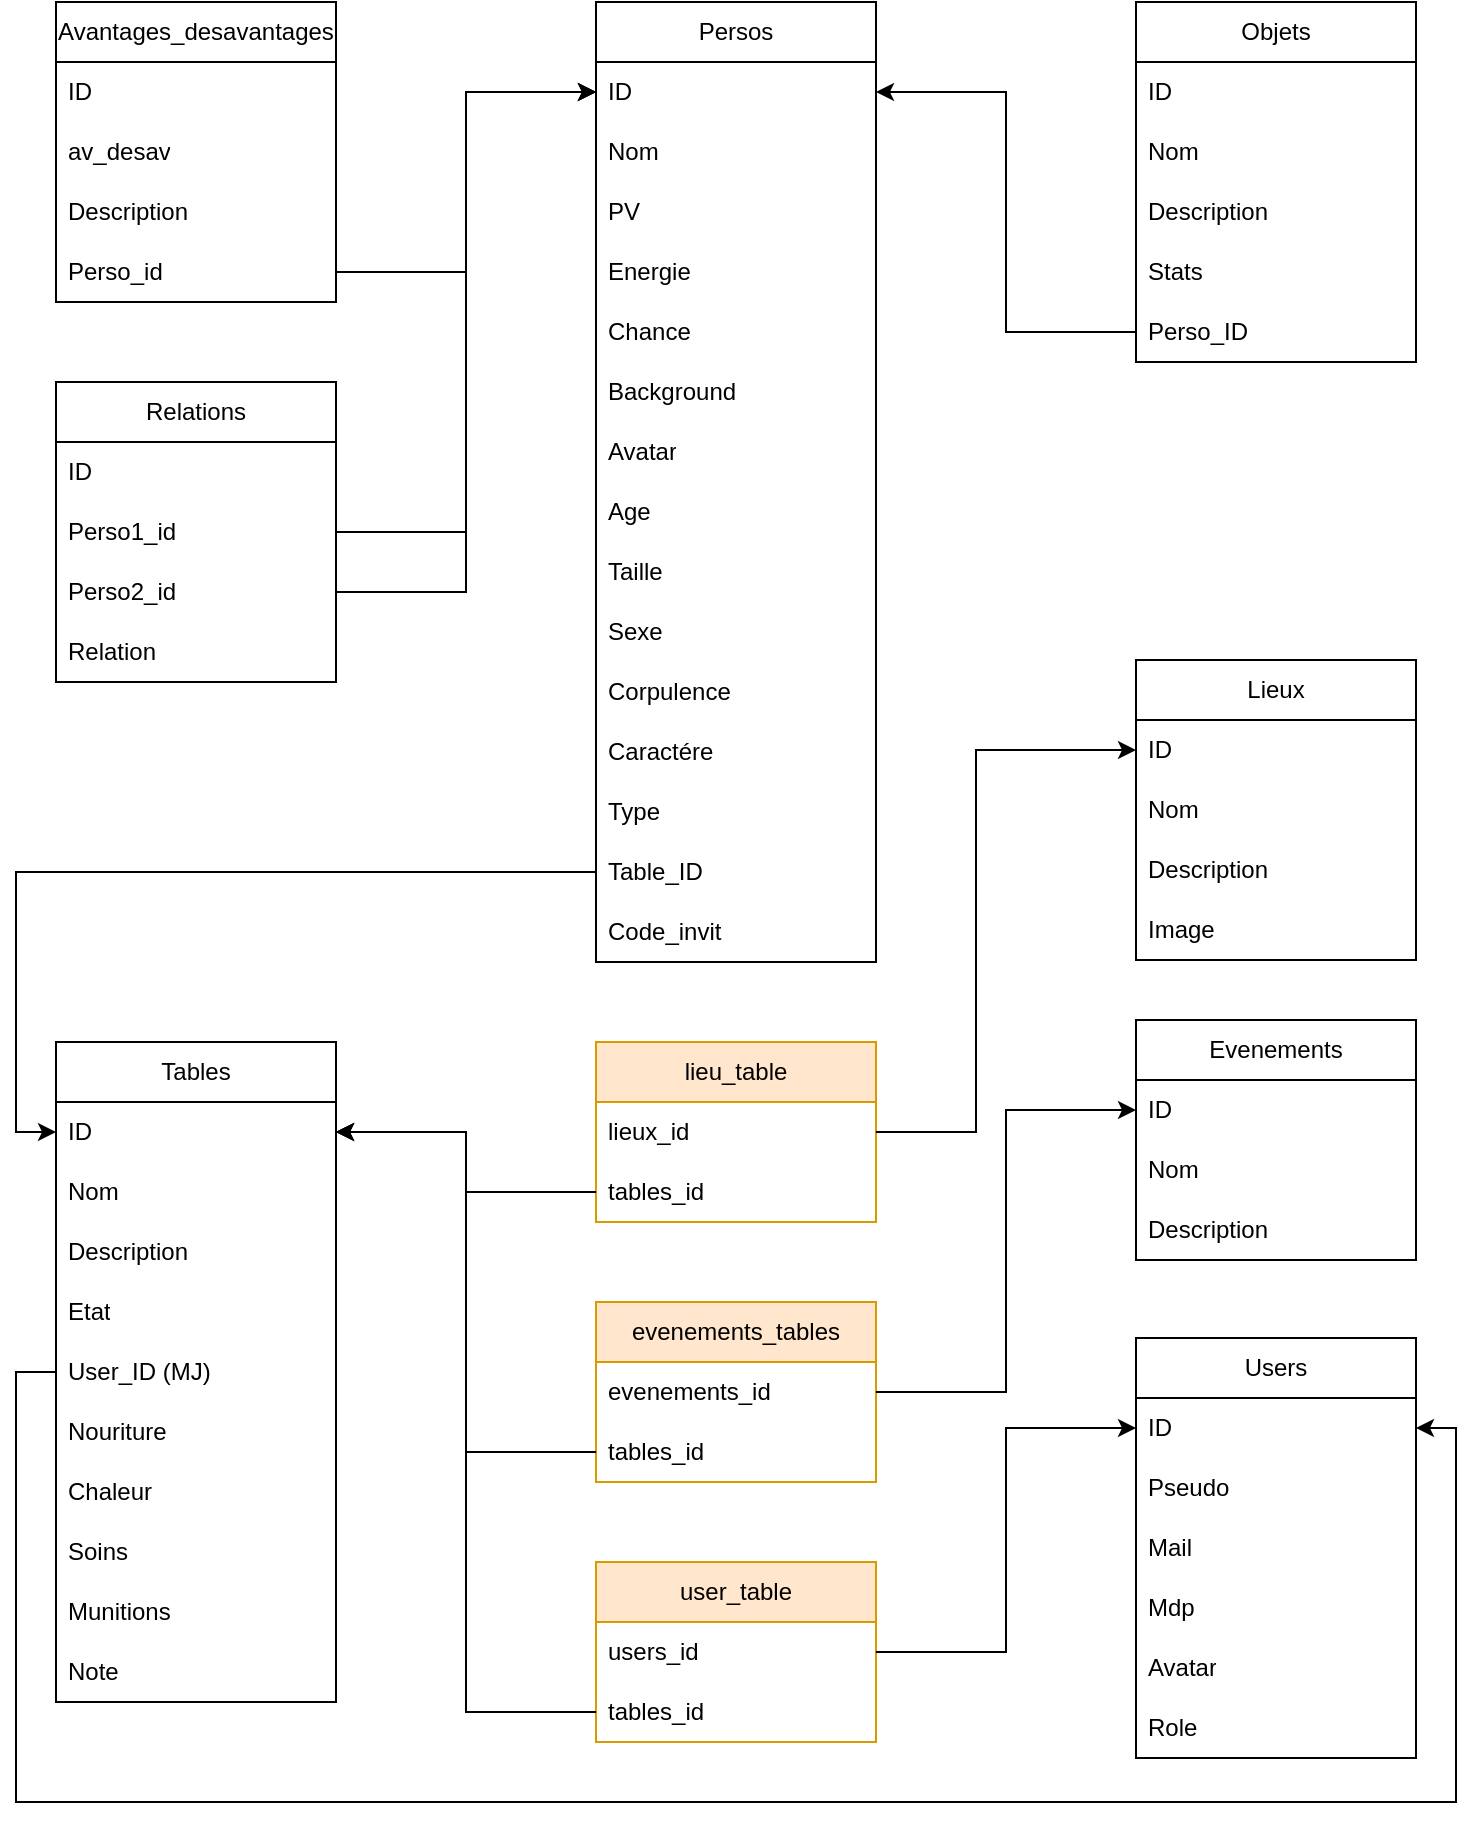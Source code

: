 <mxfile version="21.2.9" type="github">
  <diagram name="Page-1" id="Z51CJz-SSdaCgO5ZE1-a">
    <mxGraphModel dx="1434" dy="756" grid="1" gridSize="10" guides="1" tooltips="1" connect="1" arrows="1" fold="1" page="1" pageScale="1" pageWidth="827" pageHeight="1169" math="0" shadow="0">
      <root>
        <mxCell id="0" />
        <mxCell id="1" parent="0" />
        <mxCell id="J40Q3f0S2mLaKKjMADyJ-2" value="Persos" style="swimlane;fontStyle=0;childLayout=stackLayout;horizontal=1;startSize=30;horizontalStack=0;resizeParent=1;resizeParentMax=0;resizeLast=0;collapsible=1;marginBottom=0;whiteSpace=wrap;html=1;" vertex="1" parent="1">
          <mxGeometry x="330" y="100" width="140" height="480" as="geometry">
            <mxRectangle x="330" y="100" width="70" height="30" as="alternateBounds" />
          </mxGeometry>
        </mxCell>
        <mxCell id="J40Q3f0S2mLaKKjMADyJ-3" value="ID" style="text;strokeColor=none;fillColor=none;align=left;verticalAlign=middle;spacingLeft=4;spacingRight=4;overflow=hidden;points=[[0,0.5],[1,0.5]];portConstraint=eastwest;rotatable=0;whiteSpace=wrap;html=1;" vertex="1" parent="J40Q3f0S2mLaKKjMADyJ-2">
          <mxGeometry y="30" width="140" height="30" as="geometry" />
        </mxCell>
        <mxCell id="J40Q3f0S2mLaKKjMADyJ-4" value="Nom" style="text;strokeColor=none;fillColor=none;align=left;verticalAlign=middle;spacingLeft=4;spacingRight=4;overflow=hidden;points=[[0,0.5],[1,0.5]];portConstraint=eastwest;rotatable=0;whiteSpace=wrap;html=1;" vertex="1" parent="J40Q3f0S2mLaKKjMADyJ-2">
          <mxGeometry y="60" width="140" height="30" as="geometry" />
        </mxCell>
        <mxCell id="J40Q3f0S2mLaKKjMADyJ-5" value="PV" style="text;strokeColor=none;fillColor=none;align=left;verticalAlign=middle;spacingLeft=4;spacingRight=4;overflow=hidden;points=[[0,0.5],[1,0.5]];portConstraint=eastwest;rotatable=0;whiteSpace=wrap;html=1;" vertex="1" parent="J40Q3f0S2mLaKKjMADyJ-2">
          <mxGeometry y="90" width="140" height="30" as="geometry" />
        </mxCell>
        <mxCell id="J40Q3f0S2mLaKKjMADyJ-7" value="Energie" style="text;strokeColor=none;fillColor=none;align=left;verticalAlign=middle;spacingLeft=4;spacingRight=4;overflow=hidden;points=[[0,0.5],[1,0.5]];portConstraint=eastwest;rotatable=0;whiteSpace=wrap;html=1;" vertex="1" parent="J40Q3f0S2mLaKKjMADyJ-2">
          <mxGeometry y="120" width="140" height="30" as="geometry" />
        </mxCell>
        <mxCell id="J40Q3f0S2mLaKKjMADyJ-6" value="Chance" style="text;strokeColor=none;fillColor=none;align=left;verticalAlign=middle;spacingLeft=4;spacingRight=4;overflow=hidden;points=[[0,0.5],[1,0.5]];portConstraint=eastwest;rotatable=0;whiteSpace=wrap;html=1;" vertex="1" parent="J40Q3f0S2mLaKKjMADyJ-2">
          <mxGeometry y="150" width="140" height="30" as="geometry" />
        </mxCell>
        <mxCell id="J40Q3f0S2mLaKKjMADyJ-10" value="Background" style="text;strokeColor=none;fillColor=none;align=left;verticalAlign=middle;spacingLeft=4;spacingRight=4;overflow=hidden;points=[[0,0.5],[1,0.5]];portConstraint=eastwest;rotatable=0;whiteSpace=wrap;html=1;" vertex="1" parent="J40Q3f0S2mLaKKjMADyJ-2">
          <mxGeometry y="180" width="140" height="30" as="geometry" />
        </mxCell>
        <mxCell id="J40Q3f0S2mLaKKjMADyJ-11" value="Avatar" style="text;strokeColor=none;fillColor=none;align=left;verticalAlign=middle;spacingLeft=4;spacingRight=4;overflow=hidden;points=[[0,0.5],[1,0.5]];portConstraint=eastwest;rotatable=0;whiteSpace=wrap;html=1;" vertex="1" parent="J40Q3f0S2mLaKKjMADyJ-2">
          <mxGeometry y="210" width="140" height="30" as="geometry" />
        </mxCell>
        <mxCell id="J40Q3f0S2mLaKKjMADyJ-15" value="Age" style="text;strokeColor=none;fillColor=none;align=left;verticalAlign=middle;spacingLeft=4;spacingRight=4;overflow=hidden;points=[[0,0.5],[1,0.5]];portConstraint=eastwest;rotatable=0;whiteSpace=wrap;html=1;" vertex="1" parent="J40Q3f0S2mLaKKjMADyJ-2">
          <mxGeometry y="240" width="140" height="30" as="geometry" />
        </mxCell>
        <mxCell id="J40Q3f0S2mLaKKjMADyJ-16" value="Taille" style="text;strokeColor=none;fillColor=none;align=left;verticalAlign=middle;spacingLeft=4;spacingRight=4;overflow=hidden;points=[[0,0.5],[1,0.5]];portConstraint=eastwest;rotatable=0;whiteSpace=wrap;html=1;" vertex="1" parent="J40Q3f0S2mLaKKjMADyJ-2">
          <mxGeometry y="270" width="140" height="30" as="geometry" />
        </mxCell>
        <mxCell id="J40Q3f0S2mLaKKjMADyJ-17" value="Sexe" style="text;strokeColor=none;fillColor=none;align=left;verticalAlign=middle;spacingLeft=4;spacingRight=4;overflow=hidden;points=[[0,0.5],[1,0.5]];portConstraint=eastwest;rotatable=0;whiteSpace=wrap;html=1;" vertex="1" parent="J40Q3f0S2mLaKKjMADyJ-2">
          <mxGeometry y="300" width="140" height="30" as="geometry" />
        </mxCell>
        <mxCell id="J40Q3f0S2mLaKKjMADyJ-12" value="Corpulence" style="text;strokeColor=none;fillColor=none;align=left;verticalAlign=middle;spacingLeft=4;spacingRight=4;overflow=hidden;points=[[0,0.5],[1,0.5]];portConstraint=eastwest;rotatable=0;whiteSpace=wrap;html=1;" vertex="1" parent="J40Q3f0S2mLaKKjMADyJ-2">
          <mxGeometry y="330" width="140" height="30" as="geometry" />
        </mxCell>
        <mxCell id="J40Q3f0S2mLaKKjMADyJ-14" value="Caractére" style="text;strokeColor=none;fillColor=none;align=left;verticalAlign=middle;spacingLeft=4;spacingRight=4;overflow=hidden;points=[[0,0.5],[1,0.5]];portConstraint=eastwest;rotatable=0;whiteSpace=wrap;html=1;" vertex="1" parent="J40Q3f0S2mLaKKjMADyJ-2">
          <mxGeometry y="360" width="140" height="30" as="geometry" />
        </mxCell>
        <mxCell id="J40Q3f0S2mLaKKjMADyJ-13" value="Type" style="text;strokeColor=none;fillColor=none;align=left;verticalAlign=middle;spacingLeft=4;spacingRight=4;overflow=hidden;points=[[0,0.5],[1,0.5]];portConstraint=eastwest;rotatable=0;whiteSpace=wrap;html=1;" vertex="1" parent="J40Q3f0S2mLaKKjMADyJ-2">
          <mxGeometry y="390" width="140" height="30" as="geometry" />
        </mxCell>
        <mxCell id="J40Q3f0S2mLaKKjMADyJ-9" value="Table_ID" style="text;strokeColor=none;fillColor=none;align=left;verticalAlign=middle;spacingLeft=4;spacingRight=4;overflow=hidden;points=[[0,0.5],[1,0.5]];portConstraint=eastwest;rotatable=0;whiteSpace=wrap;html=1;" vertex="1" parent="J40Q3f0S2mLaKKjMADyJ-2">
          <mxGeometry y="420" width="140" height="30" as="geometry" />
        </mxCell>
        <mxCell id="J40Q3f0S2mLaKKjMADyJ-8" value="Code_invit" style="text;strokeColor=none;fillColor=none;align=left;verticalAlign=middle;spacingLeft=4;spacingRight=4;overflow=hidden;points=[[0,0.5],[1,0.5]];portConstraint=eastwest;rotatable=0;whiteSpace=wrap;html=1;" vertex="1" parent="J40Q3f0S2mLaKKjMADyJ-2">
          <mxGeometry y="450" width="140" height="30" as="geometry" />
        </mxCell>
        <mxCell id="J40Q3f0S2mLaKKjMADyJ-18" value="Avantages_desavantages" style="swimlane;fontStyle=0;childLayout=stackLayout;horizontal=1;startSize=30;horizontalStack=0;resizeParent=1;resizeParentMax=0;resizeLast=0;collapsible=1;marginBottom=0;whiteSpace=wrap;html=1;" vertex="1" parent="1">
          <mxGeometry x="60" y="100" width="140" height="150" as="geometry" />
        </mxCell>
        <mxCell id="J40Q3f0S2mLaKKjMADyJ-41" value="ID" style="text;strokeColor=none;fillColor=none;align=left;verticalAlign=middle;spacingLeft=4;spacingRight=4;overflow=hidden;points=[[0,0.5],[1,0.5]];portConstraint=eastwest;rotatable=0;whiteSpace=wrap;html=1;" vertex="1" parent="J40Q3f0S2mLaKKjMADyJ-18">
          <mxGeometry y="30" width="140" height="30" as="geometry" />
        </mxCell>
        <mxCell id="J40Q3f0S2mLaKKjMADyJ-19" value="av_desav" style="text;strokeColor=none;fillColor=none;align=left;verticalAlign=middle;spacingLeft=4;spacingRight=4;overflow=hidden;points=[[0,0.5],[1,0.5]];portConstraint=eastwest;rotatable=0;whiteSpace=wrap;html=1;" vertex="1" parent="J40Q3f0S2mLaKKjMADyJ-18">
          <mxGeometry y="60" width="140" height="30" as="geometry" />
        </mxCell>
        <mxCell id="J40Q3f0S2mLaKKjMADyJ-20" value="Description" style="text;strokeColor=none;fillColor=none;align=left;verticalAlign=middle;spacingLeft=4;spacingRight=4;overflow=hidden;points=[[0,0.5],[1,0.5]];portConstraint=eastwest;rotatable=0;whiteSpace=wrap;html=1;" vertex="1" parent="J40Q3f0S2mLaKKjMADyJ-18">
          <mxGeometry y="90" width="140" height="30" as="geometry" />
        </mxCell>
        <mxCell id="J40Q3f0S2mLaKKjMADyJ-21" value="Perso_id" style="text;strokeColor=none;fillColor=none;align=left;verticalAlign=middle;spacingLeft=4;spacingRight=4;overflow=hidden;points=[[0,0.5],[1,0.5]];portConstraint=eastwest;rotatable=0;whiteSpace=wrap;html=1;" vertex="1" parent="J40Q3f0S2mLaKKjMADyJ-18">
          <mxGeometry y="120" width="140" height="30" as="geometry" />
        </mxCell>
        <mxCell id="J40Q3f0S2mLaKKjMADyJ-22" value="Relations" style="swimlane;fontStyle=0;childLayout=stackLayout;horizontal=1;startSize=30;horizontalStack=0;resizeParent=1;resizeParentMax=0;resizeLast=0;collapsible=1;marginBottom=0;whiteSpace=wrap;html=1;" vertex="1" parent="1">
          <mxGeometry x="60" y="290" width="140" height="150" as="geometry" />
        </mxCell>
        <mxCell id="J40Q3f0S2mLaKKjMADyJ-42" value="ID" style="text;strokeColor=none;fillColor=none;align=left;verticalAlign=middle;spacingLeft=4;spacingRight=4;overflow=hidden;points=[[0,0.5],[1,0.5]];portConstraint=eastwest;rotatable=0;whiteSpace=wrap;html=1;" vertex="1" parent="J40Q3f0S2mLaKKjMADyJ-22">
          <mxGeometry y="30" width="140" height="30" as="geometry" />
        </mxCell>
        <mxCell id="J40Q3f0S2mLaKKjMADyJ-23" value="Perso1_id" style="text;strokeColor=none;fillColor=none;align=left;verticalAlign=middle;spacingLeft=4;spacingRight=4;overflow=hidden;points=[[0,0.5],[1,0.5]];portConstraint=eastwest;rotatable=0;whiteSpace=wrap;html=1;" vertex="1" parent="J40Q3f0S2mLaKKjMADyJ-22">
          <mxGeometry y="60" width="140" height="30" as="geometry" />
        </mxCell>
        <mxCell id="J40Q3f0S2mLaKKjMADyJ-24" value="Perso2_id" style="text;strokeColor=none;fillColor=none;align=left;verticalAlign=middle;spacingLeft=4;spacingRight=4;overflow=hidden;points=[[0,0.5],[1,0.5]];portConstraint=eastwest;rotatable=0;whiteSpace=wrap;html=1;" vertex="1" parent="J40Q3f0S2mLaKKjMADyJ-22">
          <mxGeometry y="90" width="140" height="30" as="geometry" />
        </mxCell>
        <mxCell id="J40Q3f0S2mLaKKjMADyJ-25" value="Relation" style="text;strokeColor=none;fillColor=none;align=left;verticalAlign=middle;spacingLeft=4;spacingRight=4;overflow=hidden;points=[[0,0.5],[1,0.5]];portConstraint=eastwest;rotatable=0;whiteSpace=wrap;html=1;" vertex="1" parent="J40Q3f0S2mLaKKjMADyJ-22">
          <mxGeometry y="120" width="140" height="30" as="geometry" />
        </mxCell>
        <mxCell id="J40Q3f0S2mLaKKjMADyJ-26" value="Tables" style="swimlane;fontStyle=0;childLayout=stackLayout;horizontal=1;startSize=30;horizontalStack=0;resizeParent=1;resizeParentMax=0;resizeLast=0;collapsible=1;marginBottom=0;whiteSpace=wrap;html=1;" vertex="1" parent="1">
          <mxGeometry x="60" y="620" width="140" height="330" as="geometry" />
        </mxCell>
        <mxCell id="J40Q3f0S2mLaKKjMADyJ-43" value="ID" style="text;strokeColor=none;fillColor=none;align=left;verticalAlign=middle;spacingLeft=4;spacingRight=4;overflow=hidden;points=[[0,0.5],[1,0.5]];portConstraint=eastwest;rotatable=0;whiteSpace=wrap;html=1;" vertex="1" parent="J40Q3f0S2mLaKKjMADyJ-26">
          <mxGeometry y="30" width="140" height="30" as="geometry" />
        </mxCell>
        <mxCell id="J40Q3f0S2mLaKKjMADyJ-27" value="Nom" style="text;strokeColor=none;fillColor=none;align=left;verticalAlign=middle;spacingLeft=4;spacingRight=4;overflow=hidden;points=[[0,0.5],[1,0.5]];portConstraint=eastwest;rotatable=0;whiteSpace=wrap;html=1;" vertex="1" parent="J40Q3f0S2mLaKKjMADyJ-26">
          <mxGeometry y="60" width="140" height="30" as="geometry" />
        </mxCell>
        <mxCell id="J40Q3f0S2mLaKKjMADyJ-30" value="Description" style="text;strokeColor=none;fillColor=none;align=left;verticalAlign=middle;spacingLeft=4;spacingRight=4;overflow=hidden;points=[[0,0.5],[1,0.5]];portConstraint=eastwest;rotatable=0;whiteSpace=wrap;html=1;" vertex="1" parent="J40Q3f0S2mLaKKjMADyJ-26">
          <mxGeometry y="90" width="140" height="30" as="geometry" />
        </mxCell>
        <mxCell id="J40Q3f0S2mLaKKjMADyJ-28" value="Etat" style="text;strokeColor=none;fillColor=none;align=left;verticalAlign=middle;spacingLeft=4;spacingRight=4;overflow=hidden;points=[[0,0.5],[1,0.5]];portConstraint=eastwest;rotatable=0;whiteSpace=wrap;html=1;" vertex="1" parent="J40Q3f0S2mLaKKjMADyJ-26">
          <mxGeometry y="120" width="140" height="30" as="geometry" />
        </mxCell>
        <mxCell id="J40Q3f0S2mLaKKjMADyJ-32" value="User_ID (MJ)" style="text;strokeColor=none;fillColor=none;align=left;verticalAlign=middle;spacingLeft=4;spacingRight=4;overflow=hidden;points=[[0,0.5],[1,0.5]];portConstraint=eastwest;rotatable=0;whiteSpace=wrap;html=1;" vertex="1" parent="J40Q3f0S2mLaKKjMADyJ-26">
          <mxGeometry y="150" width="140" height="30" as="geometry" />
        </mxCell>
        <mxCell id="J40Q3f0S2mLaKKjMADyJ-34" value="Nouriture" style="text;strokeColor=none;fillColor=none;align=left;verticalAlign=middle;spacingLeft=4;spacingRight=4;overflow=hidden;points=[[0,0.5],[1,0.5]];portConstraint=eastwest;rotatable=0;whiteSpace=wrap;html=1;" vertex="1" parent="J40Q3f0S2mLaKKjMADyJ-26">
          <mxGeometry y="180" width="140" height="30" as="geometry" />
        </mxCell>
        <mxCell id="J40Q3f0S2mLaKKjMADyJ-33" value="Chaleur" style="text;strokeColor=none;fillColor=none;align=left;verticalAlign=middle;spacingLeft=4;spacingRight=4;overflow=hidden;points=[[0,0.5],[1,0.5]];portConstraint=eastwest;rotatable=0;whiteSpace=wrap;html=1;" vertex="1" parent="J40Q3f0S2mLaKKjMADyJ-26">
          <mxGeometry y="210" width="140" height="30" as="geometry" />
        </mxCell>
        <mxCell id="J40Q3f0S2mLaKKjMADyJ-35" value="Soins" style="text;strokeColor=none;fillColor=none;align=left;verticalAlign=middle;spacingLeft=4;spacingRight=4;overflow=hidden;points=[[0,0.5],[1,0.5]];portConstraint=eastwest;rotatable=0;whiteSpace=wrap;html=1;" vertex="1" parent="J40Q3f0S2mLaKKjMADyJ-26">
          <mxGeometry y="240" width="140" height="30" as="geometry" />
        </mxCell>
        <mxCell id="J40Q3f0S2mLaKKjMADyJ-31" value="Munitions" style="text;strokeColor=none;fillColor=none;align=left;verticalAlign=middle;spacingLeft=4;spacingRight=4;overflow=hidden;points=[[0,0.5],[1,0.5]];portConstraint=eastwest;rotatable=0;whiteSpace=wrap;html=1;" vertex="1" parent="J40Q3f0S2mLaKKjMADyJ-26">
          <mxGeometry y="270" width="140" height="30" as="geometry" />
        </mxCell>
        <mxCell id="J40Q3f0S2mLaKKjMADyJ-29" value="Note" style="text;strokeColor=none;fillColor=none;align=left;verticalAlign=middle;spacingLeft=4;spacingRight=4;overflow=hidden;points=[[0,0.5],[1,0.5]];portConstraint=eastwest;rotatable=0;whiteSpace=wrap;html=1;" vertex="1" parent="J40Q3f0S2mLaKKjMADyJ-26">
          <mxGeometry y="300" width="140" height="30" as="geometry" />
        </mxCell>
        <mxCell id="J40Q3f0S2mLaKKjMADyJ-36" value="Objets" style="swimlane;fontStyle=0;childLayout=stackLayout;horizontal=1;startSize=30;horizontalStack=0;resizeParent=1;resizeParentMax=0;resizeLast=0;collapsible=1;marginBottom=0;whiteSpace=wrap;html=1;" vertex="1" parent="1">
          <mxGeometry x="600" y="100" width="140" height="180" as="geometry" />
        </mxCell>
        <mxCell id="J40Q3f0S2mLaKKjMADyJ-37" value="ID" style="text;strokeColor=none;fillColor=none;align=left;verticalAlign=middle;spacingLeft=4;spacingRight=4;overflow=hidden;points=[[0,0.5],[1,0.5]];portConstraint=eastwest;rotatable=0;whiteSpace=wrap;html=1;" vertex="1" parent="J40Q3f0S2mLaKKjMADyJ-36">
          <mxGeometry y="30" width="140" height="30" as="geometry" />
        </mxCell>
        <mxCell id="J40Q3f0S2mLaKKjMADyJ-38" value="Nom" style="text;strokeColor=none;fillColor=none;align=left;verticalAlign=middle;spacingLeft=4;spacingRight=4;overflow=hidden;points=[[0,0.5],[1,0.5]];portConstraint=eastwest;rotatable=0;whiteSpace=wrap;html=1;" vertex="1" parent="J40Q3f0S2mLaKKjMADyJ-36">
          <mxGeometry y="60" width="140" height="30" as="geometry" />
        </mxCell>
        <mxCell id="J40Q3f0S2mLaKKjMADyJ-40" value="Description" style="text;strokeColor=none;fillColor=none;align=left;verticalAlign=middle;spacingLeft=4;spacingRight=4;overflow=hidden;points=[[0,0.5],[1,0.5]];portConstraint=eastwest;rotatable=0;whiteSpace=wrap;html=1;" vertex="1" parent="J40Q3f0S2mLaKKjMADyJ-36">
          <mxGeometry y="90" width="140" height="30" as="geometry" />
        </mxCell>
        <mxCell id="J40Q3f0S2mLaKKjMADyJ-39" value="Stats" style="text;strokeColor=none;fillColor=none;align=left;verticalAlign=middle;spacingLeft=4;spacingRight=4;overflow=hidden;points=[[0,0.5],[1,0.5]];portConstraint=eastwest;rotatable=0;whiteSpace=wrap;html=1;" vertex="1" parent="J40Q3f0S2mLaKKjMADyJ-36">
          <mxGeometry y="120" width="140" height="30" as="geometry" />
        </mxCell>
        <mxCell id="J40Q3f0S2mLaKKjMADyJ-44" value="Perso_ID" style="text;strokeColor=none;fillColor=none;align=left;verticalAlign=middle;spacingLeft=4;spacingRight=4;overflow=hidden;points=[[0,0.5],[1,0.5]];portConstraint=eastwest;rotatable=0;whiteSpace=wrap;html=1;" vertex="1" parent="J40Q3f0S2mLaKKjMADyJ-36">
          <mxGeometry y="150" width="140" height="30" as="geometry" />
        </mxCell>
        <mxCell id="J40Q3f0S2mLaKKjMADyJ-45" value="lieu_table" style="swimlane;fontStyle=0;childLayout=stackLayout;horizontal=1;startSize=30;horizontalStack=0;resizeParent=1;resizeParentMax=0;resizeLast=0;collapsible=1;marginBottom=0;whiteSpace=wrap;html=1;fillColor=#ffe6cc;strokeColor=#d79b00;" vertex="1" parent="1">
          <mxGeometry x="330" y="620" width="140" height="90" as="geometry" />
        </mxCell>
        <mxCell id="J40Q3f0S2mLaKKjMADyJ-46" value="lieux_id" style="text;strokeColor=none;fillColor=none;align=left;verticalAlign=middle;spacingLeft=4;spacingRight=4;overflow=hidden;points=[[0,0.5],[1,0.5]];portConstraint=eastwest;rotatable=0;whiteSpace=wrap;html=1;" vertex="1" parent="J40Q3f0S2mLaKKjMADyJ-45">
          <mxGeometry y="30" width="140" height="30" as="geometry" />
        </mxCell>
        <mxCell id="J40Q3f0S2mLaKKjMADyJ-47" value="tables_id" style="text;strokeColor=none;fillColor=none;align=left;verticalAlign=middle;spacingLeft=4;spacingRight=4;overflow=hidden;points=[[0,0.5],[1,0.5]];portConstraint=eastwest;rotatable=0;whiteSpace=wrap;html=1;" vertex="1" parent="J40Q3f0S2mLaKKjMADyJ-45">
          <mxGeometry y="60" width="140" height="30" as="geometry" />
        </mxCell>
        <mxCell id="J40Q3f0S2mLaKKjMADyJ-49" value="evenements_tables" style="swimlane;fontStyle=0;childLayout=stackLayout;horizontal=1;startSize=30;horizontalStack=0;resizeParent=1;resizeParentMax=0;resizeLast=0;collapsible=1;marginBottom=0;whiteSpace=wrap;html=1;fillColor=#ffe6cc;strokeColor=#d79b00;" vertex="1" parent="1">
          <mxGeometry x="330" y="750" width="140" height="90" as="geometry" />
        </mxCell>
        <mxCell id="J40Q3f0S2mLaKKjMADyJ-50" value="evenements_id" style="text;strokeColor=none;fillColor=none;align=left;verticalAlign=middle;spacingLeft=4;spacingRight=4;overflow=hidden;points=[[0,0.5],[1,0.5]];portConstraint=eastwest;rotatable=0;whiteSpace=wrap;html=1;" vertex="1" parent="J40Q3f0S2mLaKKjMADyJ-49">
          <mxGeometry y="30" width="140" height="30" as="geometry" />
        </mxCell>
        <mxCell id="J40Q3f0S2mLaKKjMADyJ-51" value="tables_id" style="text;strokeColor=none;fillColor=none;align=left;verticalAlign=middle;spacingLeft=4;spacingRight=4;overflow=hidden;points=[[0,0.5],[1,0.5]];portConstraint=eastwest;rotatable=0;whiteSpace=wrap;html=1;" vertex="1" parent="J40Q3f0S2mLaKKjMADyJ-49">
          <mxGeometry y="60" width="140" height="30" as="geometry" />
        </mxCell>
        <mxCell id="J40Q3f0S2mLaKKjMADyJ-52" value="Lieux" style="swimlane;fontStyle=0;childLayout=stackLayout;horizontal=1;startSize=30;horizontalStack=0;resizeParent=1;resizeParentMax=0;resizeLast=0;collapsible=1;marginBottom=0;whiteSpace=wrap;html=1;" vertex="1" parent="1">
          <mxGeometry x="600" y="429" width="140" height="150" as="geometry" />
        </mxCell>
        <mxCell id="J40Q3f0S2mLaKKjMADyJ-53" value="ID" style="text;strokeColor=none;fillColor=none;align=left;verticalAlign=middle;spacingLeft=4;spacingRight=4;overflow=hidden;points=[[0,0.5],[1,0.5]];portConstraint=eastwest;rotatable=0;whiteSpace=wrap;html=1;" vertex="1" parent="J40Q3f0S2mLaKKjMADyJ-52">
          <mxGeometry y="30" width="140" height="30" as="geometry" />
        </mxCell>
        <mxCell id="J40Q3f0S2mLaKKjMADyJ-54" value="Nom" style="text;strokeColor=none;fillColor=none;align=left;verticalAlign=middle;spacingLeft=4;spacingRight=4;overflow=hidden;points=[[0,0.5],[1,0.5]];portConstraint=eastwest;rotatable=0;whiteSpace=wrap;html=1;" vertex="1" parent="J40Q3f0S2mLaKKjMADyJ-52">
          <mxGeometry y="60" width="140" height="30" as="geometry" />
        </mxCell>
        <mxCell id="J40Q3f0S2mLaKKjMADyJ-55" value="Description" style="text;strokeColor=none;fillColor=none;align=left;verticalAlign=middle;spacingLeft=4;spacingRight=4;overflow=hidden;points=[[0,0.5],[1,0.5]];portConstraint=eastwest;rotatable=0;whiteSpace=wrap;html=1;" vertex="1" parent="J40Q3f0S2mLaKKjMADyJ-52">
          <mxGeometry y="90" width="140" height="30" as="geometry" />
        </mxCell>
        <mxCell id="J40Q3f0S2mLaKKjMADyJ-56" value="Image" style="text;strokeColor=none;fillColor=none;align=left;verticalAlign=middle;spacingLeft=4;spacingRight=4;overflow=hidden;points=[[0,0.5],[1,0.5]];portConstraint=eastwest;rotatable=0;whiteSpace=wrap;html=1;" vertex="1" parent="J40Q3f0S2mLaKKjMADyJ-52">
          <mxGeometry y="120" width="140" height="30" as="geometry" />
        </mxCell>
        <mxCell id="J40Q3f0S2mLaKKjMADyJ-57" value="Evenements" style="swimlane;fontStyle=0;childLayout=stackLayout;horizontal=1;startSize=30;horizontalStack=0;resizeParent=1;resizeParentMax=0;resizeLast=0;collapsible=1;marginBottom=0;whiteSpace=wrap;html=1;" vertex="1" parent="1">
          <mxGeometry x="600" y="609" width="140" height="120" as="geometry" />
        </mxCell>
        <mxCell id="J40Q3f0S2mLaKKjMADyJ-58" value="ID" style="text;strokeColor=none;fillColor=none;align=left;verticalAlign=middle;spacingLeft=4;spacingRight=4;overflow=hidden;points=[[0,0.5],[1,0.5]];portConstraint=eastwest;rotatable=0;whiteSpace=wrap;html=1;" vertex="1" parent="J40Q3f0S2mLaKKjMADyJ-57">
          <mxGeometry y="30" width="140" height="30" as="geometry" />
        </mxCell>
        <mxCell id="J40Q3f0S2mLaKKjMADyJ-59" value="Nom" style="text;strokeColor=none;fillColor=none;align=left;verticalAlign=middle;spacingLeft=4;spacingRight=4;overflow=hidden;points=[[0,0.5],[1,0.5]];portConstraint=eastwest;rotatable=0;whiteSpace=wrap;html=1;" vertex="1" parent="J40Q3f0S2mLaKKjMADyJ-57">
          <mxGeometry y="60" width="140" height="30" as="geometry" />
        </mxCell>
        <mxCell id="J40Q3f0S2mLaKKjMADyJ-60" value="Description" style="text;strokeColor=none;fillColor=none;align=left;verticalAlign=middle;spacingLeft=4;spacingRight=4;overflow=hidden;points=[[0,0.5],[1,0.5]];portConstraint=eastwest;rotatable=0;whiteSpace=wrap;html=1;" vertex="1" parent="J40Q3f0S2mLaKKjMADyJ-57">
          <mxGeometry y="90" width="140" height="30" as="geometry" />
        </mxCell>
        <mxCell id="J40Q3f0S2mLaKKjMADyJ-61" value="user_table" style="swimlane;fontStyle=0;childLayout=stackLayout;horizontal=1;startSize=30;horizontalStack=0;resizeParent=1;resizeParentMax=0;resizeLast=0;collapsible=1;marginBottom=0;whiteSpace=wrap;html=1;fillColor=#ffe6cc;strokeColor=#d79b00;" vertex="1" parent="1">
          <mxGeometry x="330" y="880" width="140" height="90" as="geometry" />
        </mxCell>
        <mxCell id="J40Q3f0S2mLaKKjMADyJ-62" value="users_id" style="text;strokeColor=none;fillColor=none;align=left;verticalAlign=middle;spacingLeft=4;spacingRight=4;overflow=hidden;points=[[0,0.5],[1,0.5]];portConstraint=eastwest;rotatable=0;whiteSpace=wrap;html=1;" vertex="1" parent="J40Q3f0S2mLaKKjMADyJ-61">
          <mxGeometry y="30" width="140" height="30" as="geometry" />
        </mxCell>
        <mxCell id="J40Q3f0S2mLaKKjMADyJ-63" value="tables_id" style="text;strokeColor=none;fillColor=none;align=left;verticalAlign=middle;spacingLeft=4;spacingRight=4;overflow=hidden;points=[[0,0.5],[1,0.5]];portConstraint=eastwest;rotatable=0;whiteSpace=wrap;html=1;" vertex="1" parent="J40Q3f0S2mLaKKjMADyJ-61">
          <mxGeometry y="60" width="140" height="30" as="geometry" />
        </mxCell>
        <mxCell id="J40Q3f0S2mLaKKjMADyJ-64" value="Users" style="swimlane;fontStyle=0;childLayout=stackLayout;horizontal=1;startSize=30;horizontalStack=0;resizeParent=1;resizeParentMax=0;resizeLast=0;collapsible=1;marginBottom=0;whiteSpace=wrap;html=1;" vertex="1" parent="1">
          <mxGeometry x="600" y="768" width="140" height="210" as="geometry" />
        </mxCell>
        <mxCell id="J40Q3f0S2mLaKKjMADyJ-65" value="ID" style="text;strokeColor=none;fillColor=none;align=left;verticalAlign=middle;spacingLeft=4;spacingRight=4;overflow=hidden;points=[[0,0.5],[1,0.5]];portConstraint=eastwest;rotatable=0;whiteSpace=wrap;html=1;" vertex="1" parent="J40Q3f0S2mLaKKjMADyJ-64">
          <mxGeometry y="30" width="140" height="30" as="geometry" />
        </mxCell>
        <mxCell id="J40Q3f0S2mLaKKjMADyJ-68" value="Pseudo" style="text;strokeColor=none;fillColor=none;align=left;verticalAlign=middle;spacingLeft=4;spacingRight=4;overflow=hidden;points=[[0,0.5],[1,0.5]];portConstraint=eastwest;rotatable=0;whiteSpace=wrap;html=1;" vertex="1" parent="J40Q3f0S2mLaKKjMADyJ-64">
          <mxGeometry y="60" width="140" height="30" as="geometry" />
        </mxCell>
        <mxCell id="J40Q3f0S2mLaKKjMADyJ-69" value="Mail" style="text;strokeColor=none;fillColor=none;align=left;verticalAlign=middle;spacingLeft=4;spacingRight=4;overflow=hidden;points=[[0,0.5],[1,0.5]];portConstraint=eastwest;rotatable=0;whiteSpace=wrap;html=1;" vertex="1" parent="J40Q3f0S2mLaKKjMADyJ-64">
          <mxGeometry y="90" width="140" height="30" as="geometry" />
        </mxCell>
        <mxCell id="J40Q3f0S2mLaKKjMADyJ-66" value="Mdp" style="text;strokeColor=none;fillColor=none;align=left;verticalAlign=middle;spacingLeft=4;spacingRight=4;overflow=hidden;points=[[0,0.5],[1,0.5]];portConstraint=eastwest;rotatable=0;whiteSpace=wrap;html=1;" vertex="1" parent="J40Q3f0S2mLaKKjMADyJ-64">
          <mxGeometry y="120" width="140" height="30" as="geometry" />
        </mxCell>
        <mxCell id="J40Q3f0S2mLaKKjMADyJ-70" value="Avatar" style="text;strokeColor=none;fillColor=none;align=left;verticalAlign=middle;spacingLeft=4;spacingRight=4;overflow=hidden;points=[[0,0.5],[1,0.5]];portConstraint=eastwest;rotatable=0;whiteSpace=wrap;html=1;" vertex="1" parent="J40Q3f0S2mLaKKjMADyJ-64">
          <mxGeometry y="150" width="140" height="30" as="geometry" />
        </mxCell>
        <mxCell id="J40Q3f0S2mLaKKjMADyJ-67" value="Role" style="text;strokeColor=none;fillColor=none;align=left;verticalAlign=middle;spacingLeft=4;spacingRight=4;overflow=hidden;points=[[0,0.5],[1,0.5]];portConstraint=eastwest;rotatable=0;whiteSpace=wrap;html=1;" vertex="1" parent="J40Q3f0S2mLaKKjMADyJ-64">
          <mxGeometry y="180" width="140" height="30" as="geometry" />
        </mxCell>
        <mxCell id="J40Q3f0S2mLaKKjMADyJ-84" style="edgeStyle=orthogonalEdgeStyle;rounded=0;orthogonalLoop=1;jettySize=auto;html=1;exitX=1;exitY=0.5;exitDx=0;exitDy=0;entryX=0;entryY=0.5;entryDx=0;entryDy=0;" edge="1" parent="1" source="J40Q3f0S2mLaKKjMADyJ-23" target="J40Q3f0S2mLaKKjMADyJ-3">
          <mxGeometry relative="1" as="geometry" />
        </mxCell>
        <mxCell id="J40Q3f0S2mLaKKjMADyJ-86" style="edgeStyle=orthogonalEdgeStyle;rounded=0;orthogonalLoop=1;jettySize=auto;html=1;exitX=1;exitY=0.5;exitDx=0;exitDy=0;entryX=0;entryY=0.5;entryDx=0;entryDy=0;" edge="1" parent="1" source="J40Q3f0S2mLaKKjMADyJ-24" target="J40Q3f0S2mLaKKjMADyJ-3">
          <mxGeometry relative="1" as="geometry" />
        </mxCell>
        <mxCell id="J40Q3f0S2mLaKKjMADyJ-87" style="edgeStyle=orthogonalEdgeStyle;rounded=0;orthogonalLoop=1;jettySize=auto;html=1;exitX=1;exitY=0.5;exitDx=0;exitDy=0;entryX=0;entryY=0.5;entryDx=0;entryDy=0;" edge="1" parent="1" source="J40Q3f0S2mLaKKjMADyJ-21" target="J40Q3f0S2mLaKKjMADyJ-3">
          <mxGeometry relative="1" as="geometry" />
        </mxCell>
        <mxCell id="J40Q3f0S2mLaKKjMADyJ-89" style="edgeStyle=orthogonalEdgeStyle;rounded=0;orthogonalLoop=1;jettySize=auto;html=1;exitX=0;exitY=0.5;exitDx=0;exitDy=0;entryX=1;entryY=0.5;entryDx=0;entryDy=0;" edge="1" parent="1" source="J40Q3f0S2mLaKKjMADyJ-44" target="J40Q3f0S2mLaKKjMADyJ-3">
          <mxGeometry relative="1" as="geometry" />
        </mxCell>
        <mxCell id="J40Q3f0S2mLaKKjMADyJ-90" style="edgeStyle=orthogonalEdgeStyle;rounded=0;orthogonalLoop=1;jettySize=auto;html=1;exitX=0;exitY=0.5;exitDx=0;exitDy=0;entryX=0;entryY=0.5;entryDx=0;entryDy=0;" edge="1" parent="1" source="J40Q3f0S2mLaKKjMADyJ-9" target="J40Q3f0S2mLaKKjMADyJ-43">
          <mxGeometry relative="1" as="geometry" />
        </mxCell>
        <mxCell id="J40Q3f0S2mLaKKjMADyJ-91" style="edgeStyle=orthogonalEdgeStyle;rounded=0;orthogonalLoop=1;jettySize=auto;html=1;exitX=0;exitY=0.5;exitDx=0;exitDy=0;entryX=1;entryY=0.5;entryDx=0;entryDy=0;" edge="1" parent="1" source="J40Q3f0S2mLaKKjMADyJ-47" target="J40Q3f0S2mLaKKjMADyJ-43">
          <mxGeometry relative="1" as="geometry" />
        </mxCell>
        <mxCell id="J40Q3f0S2mLaKKjMADyJ-93" style="edgeStyle=orthogonalEdgeStyle;rounded=0;orthogonalLoop=1;jettySize=auto;html=1;exitX=0;exitY=0.5;exitDx=0;exitDy=0;entryX=1;entryY=0.5;entryDx=0;entryDy=0;" edge="1" parent="1" source="J40Q3f0S2mLaKKjMADyJ-51" target="J40Q3f0S2mLaKKjMADyJ-43">
          <mxGeometry relative="1" as="geometry" />
        </mxCell>
        <mxCell id="J40Q3f0S2mLaKKjMADyJ-94" style="edgeStyle=orthogonalEdgeStyle;rounded=0;orthogonalLoop=1;jettySize=auto;html=1;exitX=0;exitY=0.5;exitDx=0;exitDy=0;entryX=1;entryY=0.5;entryDx=0;entryDy=0;" edge="1" parent="1" source="J40Q3f0S2mLaKKjMADyJ-63" target="J40Q3f0S2mLaKKjMADyJ-43">
          <mxGeometry relative="1" as="geometry" />
        </mxCell>
        <mxCell id="J40Q3f0S2mLaKKjMADyJ-95" style="edgeStyle=orthogonalEdgeStyle;rounded=0;orthogonalLoop=1;jettySize=auto;html=1;exitX=1;exitY=0.5;exitDx=0;exitDy=0;entryX=0;entryY=0.5;entryDx=0;entryDy=0;" edge="1" parent="1" source="J40Q3f0S2mLaKKjMADyJ-62" target="J40Q3f0S2mLaKKjMADyJ-65">
          <mxGeometry relative="1" as="geometry" />
        </mxCell>
        <mxCell id="J40Q3f0S2mLaKKjMADyJ-96" style="edgeStyle=orthogonalEdgeStyle;rounded=0;orthogonalLoop=1;jettySize=auto;html=1;exitX=1;exitY=0.5;exitDx=0;exitDy=0;entryX=0;entryY=0.5;entryDx=0;entryDy=0;" edge="1" parent="1" source="J40Q3f0S2mLaKKjMADyJ-50" target="J40Q3f0S2mLaKKjMADyJ-58">
          <mxGeometry relative="1" as="geometry" />
        </mxCell>
        <mxCell id="J40Q3f0S2mLaKKjMADyJ-97" style="edgeStyle=orthogonalEdgeStyle;rounded=0;orthogonalLoop=1;jettySize=auto;html=1;exitX=1;exitY=0.5;exitDx=0;exitDy=0;entryX=0;entryY=0.5;entryDx=0;entryDy=0;" edge="1" parent="1" source="J40Q3f0S2mLaKKjMADyJ-46" target="J40Q3f0S2mLaKKjMADyJ-53">
          <mxGeometry relative="1" as="geometry">
            <Array as="points">
              <mxPoint x="520" y="665" />
              <mxPoint x="520" y="474" />
            </Array>
          </mxGeometry>
        </mxCell>
        <mxCell id="J40Q3f0S2mLaKKjMADyJ-98" style="edgeStyle=orthogonalEdgeStyle;rounded=0;orthogonalLoop=1;jettySize=auto;html=1;exitX=0;exitY=0.5;exitDx=0;exitDy=0;entryX=1;entryY=0.5;entryDx=0;entryDy=0;" edge="1" parent="1" source="J40Q3f0S2mLaKKjMADyJ-32" target="J40Q3f0S2mLaKKjMADyJ-65">
          <mxGeometry relative="1" as="geometry">
            <Array as="points">
              <mxPoint x="40" y="785" />
              <mxPoint x="40" y="1000" />
              <mxPoint x="760" y="1000" />
              <mxPoint x="760" y="813" />
            </Array>
          </mxGeometry>
        </mxCell>
      </root>
    </mxGraphModel>
  </diagram>
</mxfile>
